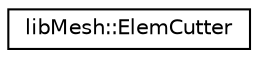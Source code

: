 digraph "类继承关系图"
{
 // INTERACTIVE_SVG=YES
  edge [fontname="Helvetica",fontsize="10",labelfontname="Helvetica",labelfontsize="10"];
  node [fontname="Helvetica",fontsize="10",shape=record];
  rankdir="LR";
  Node1 [label="libMesh::ElemCutter",height=0.2,width=0.4,color="black", fillcolor="white", style="filled",URL="$classlibMesh_1_1ElemCutter.html",tooltip="This class implements cutting a single element into a collection of subelements. "];
}
